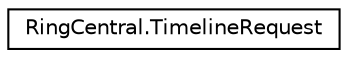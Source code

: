 digraph "Graphical Class Hierarchy"
{
 // LATEX_PDF_SIZE
  edge [fontname="Helvetica",fontsize="10",labelfontname="Helvetica",labelfontsize="10"];
  node [fontname="Helvetica",fontsize="10",shape=record];
  rankdir="LR";
  Node0 [label="RingCentral.TimelineRequest",height=0.2,width=0.4,color="black", fillcolor="white", style="filled",URL="$classRingCentral_1_1TimelineRequest.html",tooltip=" "];
}
